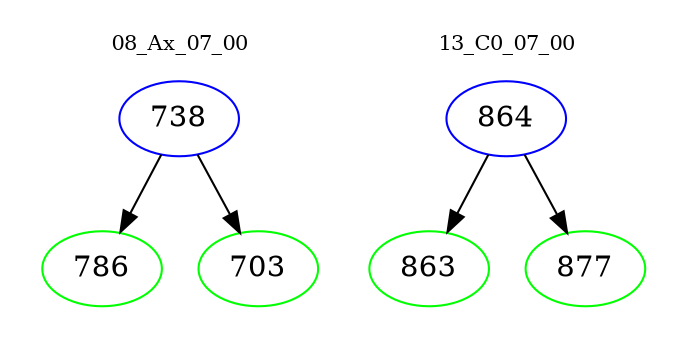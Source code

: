 digraph{
subgraph cluster_0 {
color = white
label = "08_Ax_07_00";
fontsize=10;
T0_738 [label="738", color="blue"]
T0_738 -> T0_786 [color="black"]
T0_786 [label="786", color="green"]
T0_738 -> T0_703 [color="black"]
T0_703 [label="703", color="green"]
}
subgraph cluster_1 {
color = white
label = "13_C0_07_00";
fontsize=10;
T1_864 [label="864", color="blue"]
T1_864 -> T1_863 [color="black"]
T1_863 [label="863", color="green"]
T1_864 -> T1_877 [color="black"]
T1_877 [label="877", color="green"]
}
}

